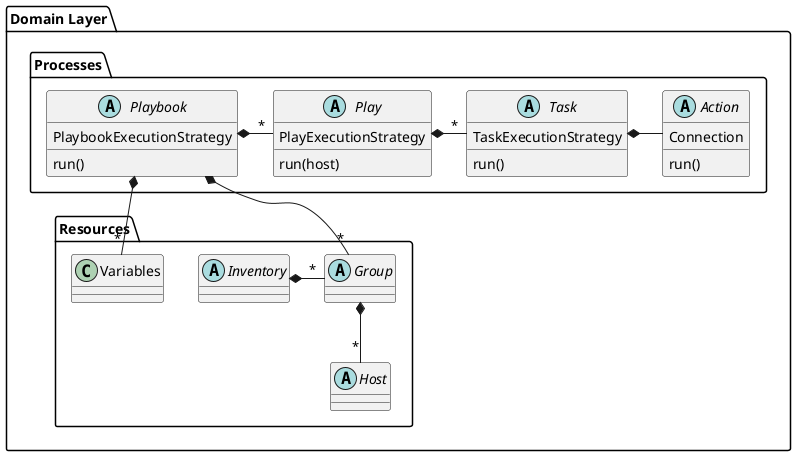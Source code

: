 @startuml


Package "Domain Layer"{

    Package "Processes" {
        abstract Playbook
        Playbook : PlaybookExecutionStrategy
        Playbook : run()
        Playbook *- "*" Play

        abstract Play
        Play : PlayExecutionStrategy
        Play : run(host)
        Play *- "*" Task

        abstract Task
        Task : TaskExecutionStrategy
        Task : run()
        Task *- Action

        abstract Action
        Action : Connection
        Action : run()
    }

    Package "Resources" {
        abstract Host

        abstract Group
        Group "*" -* Playbook

        abstract Inventory
        Group *-- "*" Host
        Inventory *- "*" Group

        class Variables
        Playbook *-- "*" Variables
    }
}

@enduml